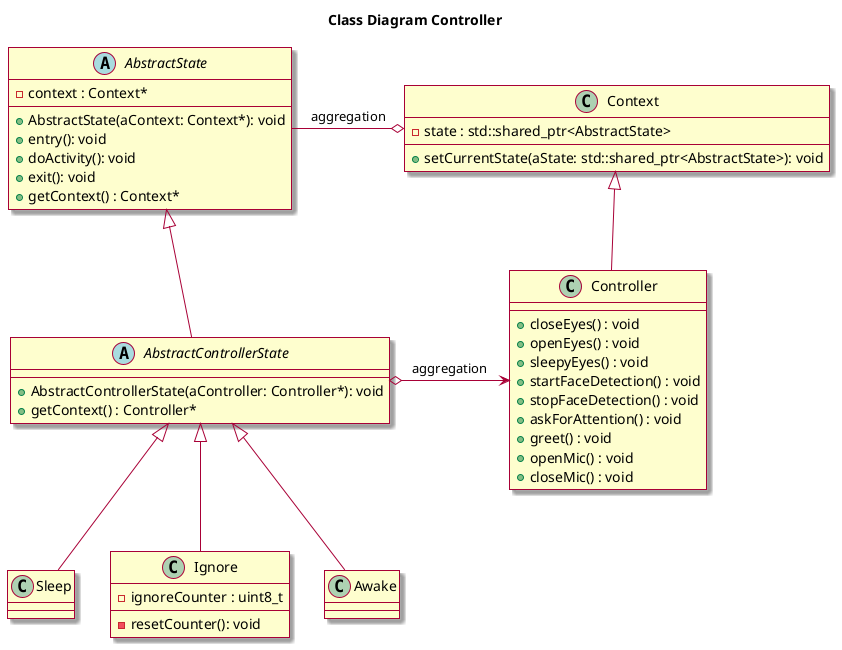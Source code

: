 @startuml

title Class Diagram Controller

skin rose

class Context {
    - state : std::shared_ptr<AbstractState>
    + setCurrentState(aState: std::shared_ptr<AbstractState>): void
}

abstract class AbstractState {
    + AbstractState(aContext: Context*): void
    + entry(): void
    + doActivity(): void
    + exit(): void
    + getContext() : Context*
    - context : Context*
}

AbstractState -o Context : aggregation

abstract class AbstractControllerState {
    + AbstractControllerState(aController: Controller*): void
    + getContext() : Controller*
}

AbstractState <|-- AbstractControllerState 

AbstractControllerState <|-- Sleep
AbstractControllerState <|-- Ignore
AbstractControllerState <|-- Awake

AbstractControllerState o-> Controller : aggregation
' AbstractControllerState -> Controller : association

class Controller  {
    + closeEyes() : void
    + openEyes() : void
    + sleepyEyes() : void
    + startFaceDetection() : void
    + stopFaceDetection() : void
    + askForAttention() : void
    + greet() : void
    + openMic() : void
    + closeMic() : void
}

Context <|-- Controller

class Ignore {
    - ignoreCounter : uint8_t
    - resetCounter(): void
}

@enduml